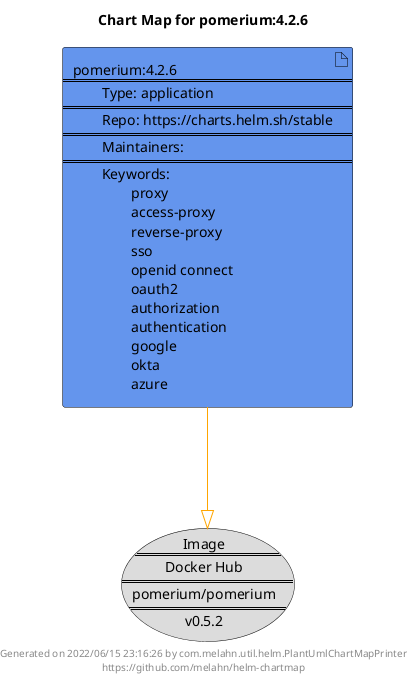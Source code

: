 @startuml
skinparam linetype ortho
skinparam backgroundColor white
skinparam usecaseBorderColor black
skinparam usecaseArrowColor LightSlateGray
skinparam artifactBorderColor black
skinparam artifactArrowColor LightSlateGray

title Chart Map for pomerium:4.2.6

'There is one referenced Helm Chart
artifact "pomerium:4.2.6\n====\n\tType: application\n====\n\tRepo: https://charts.helm.sh/stable\n====\n\tMaintainers: \n====\n\tKeywords: \n\t\tproxy\n\t\taccess-proxy\n\t\treverse-proxy\n\t\tsso\n\t\topenid connect\n\t\toauth2\n\t\tauthorization\n\t\tauthentication\n\t\tgoogle\n\t\tokta\n\t\tazure" as pomerium_4_2_6 #CornflowerBlue

'There is one referenced Docker Image
usecase "Image\n====\nDocker Hub\n====\npomerium/pomerium\n====\nv0.5.2" as pomerium_pomerium_v0_5_2 #Gainsboro

'Chart Dependencies
pomerium_4_2_6--[#orange]-|>pomerium_pomerium_v0_5_2

center footer Generated on 2022/06/15 23:16:26 by com.melahn.util.helm.PlantUmlChartMapPrinter\nhttps://github.com/melahn/helm-chartmap
@enduml
